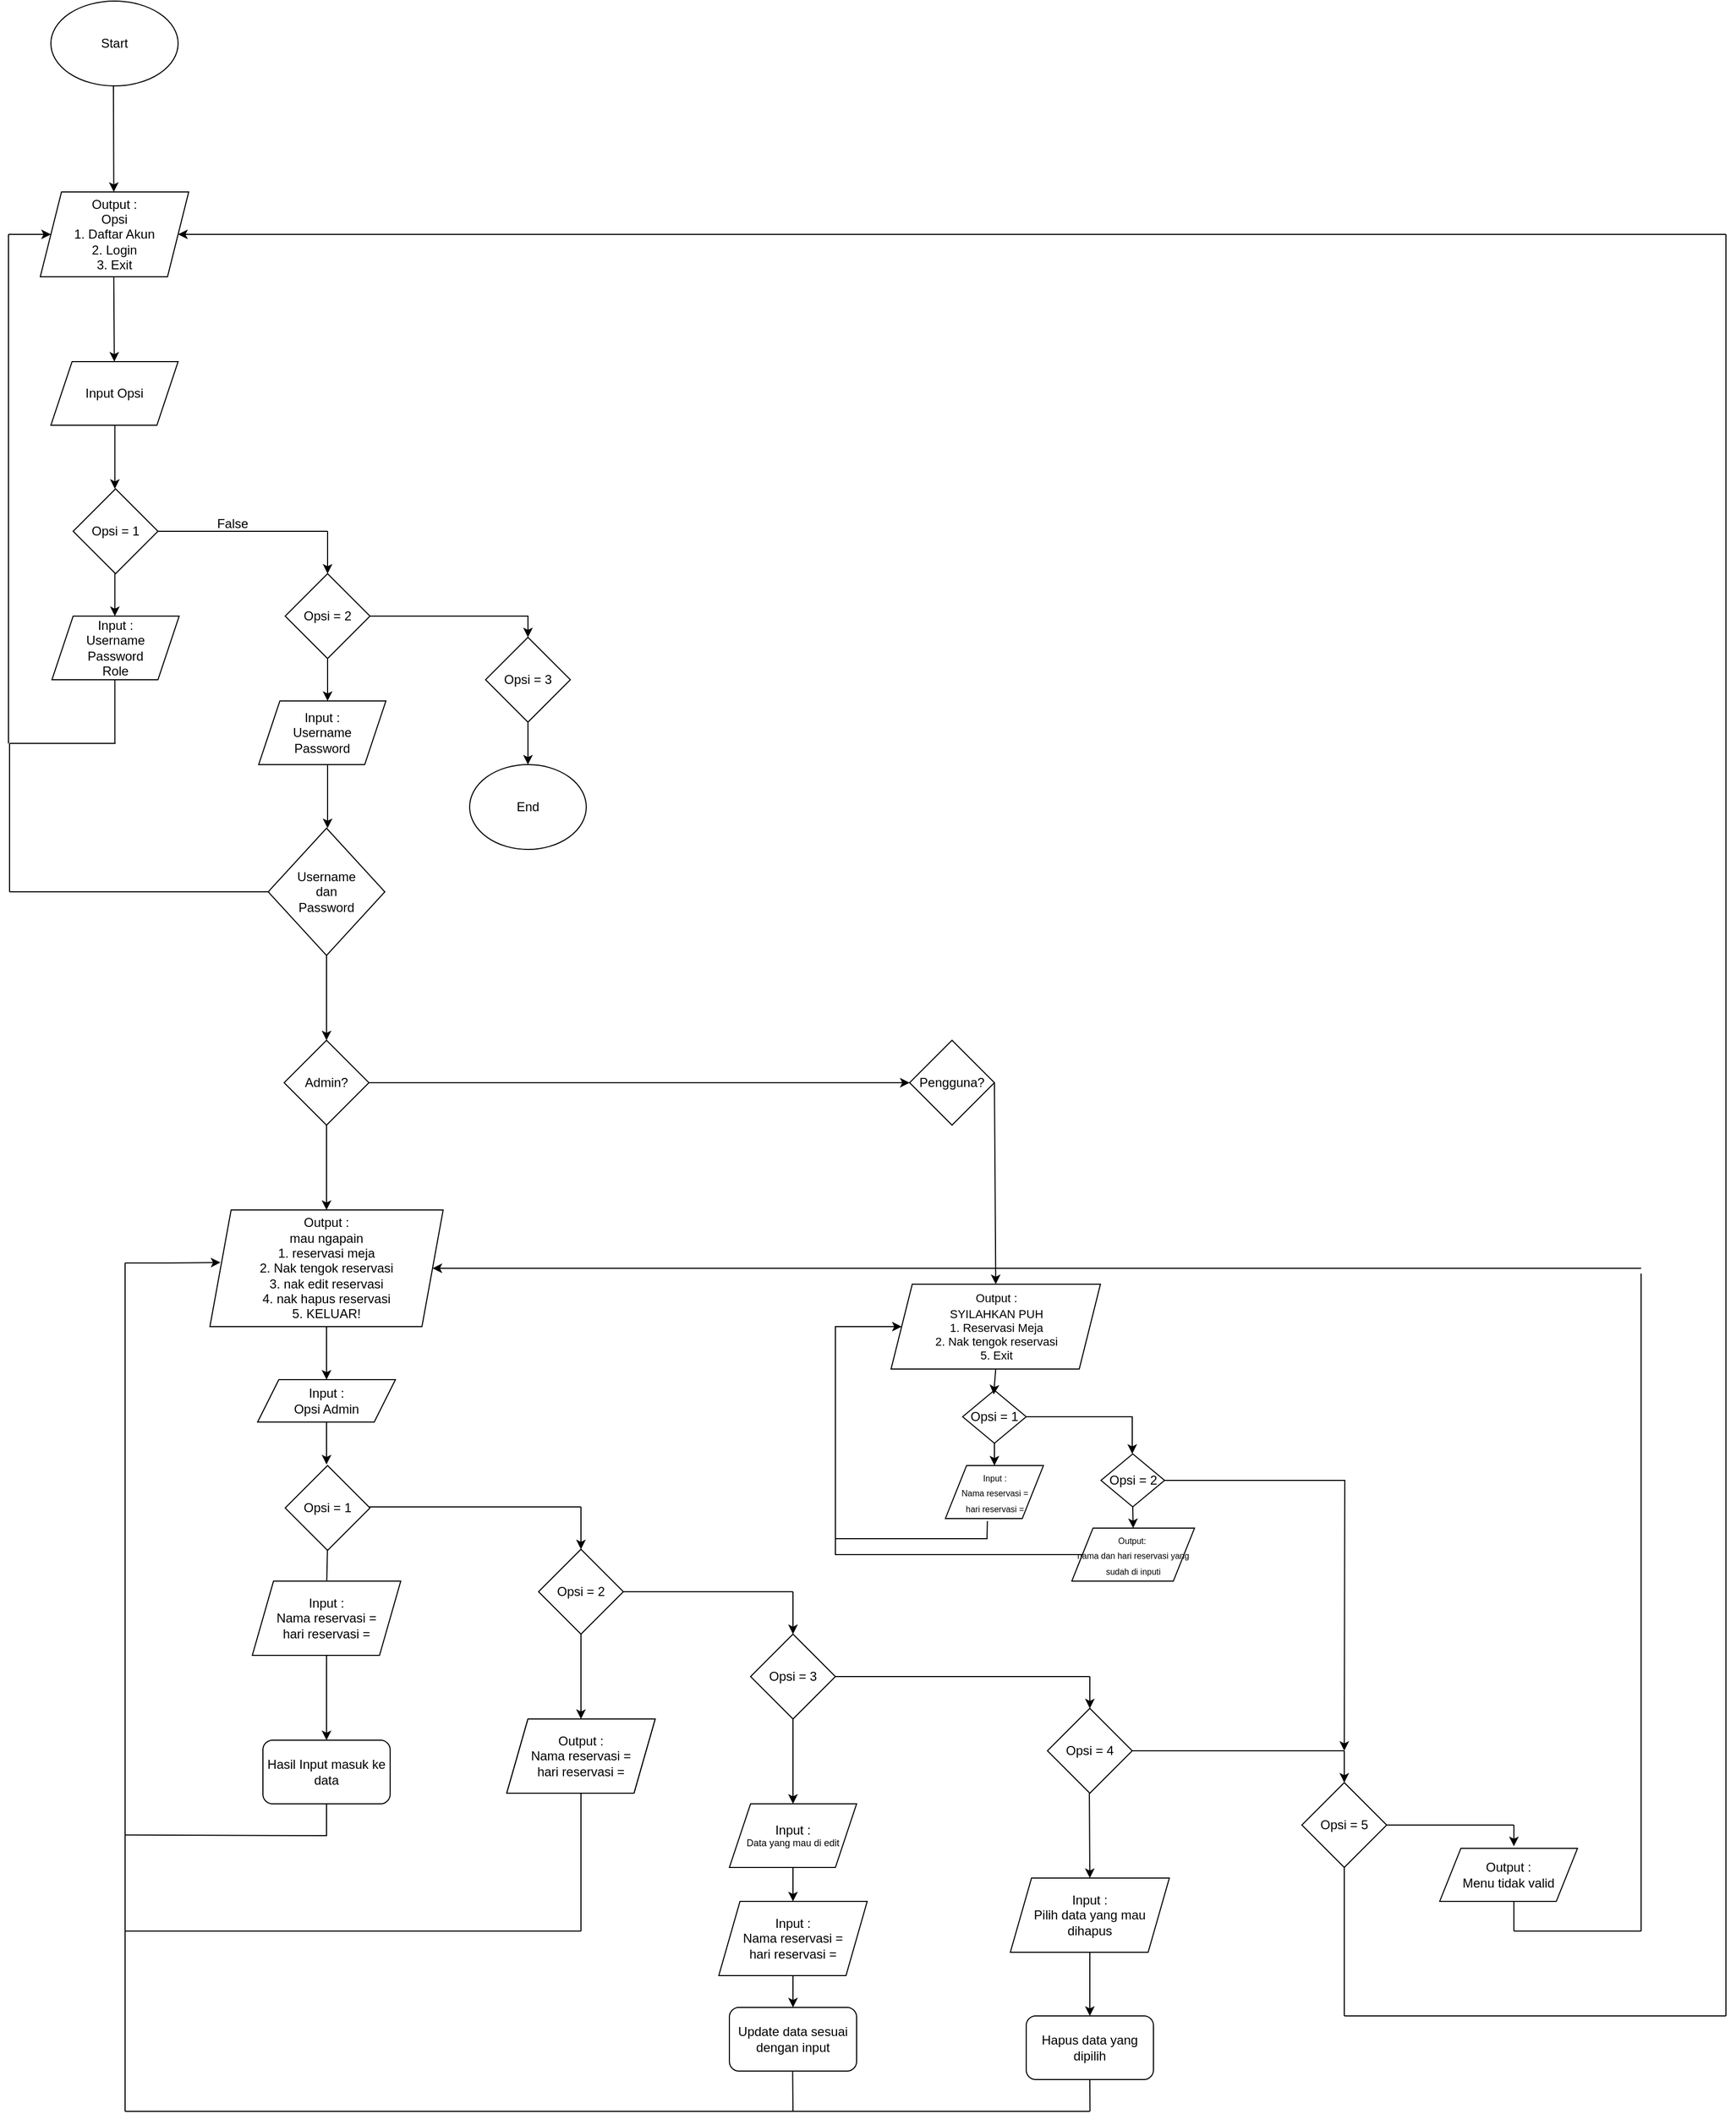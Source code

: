 <mxfile version="24.7.17">
  <diagram name="Page-1" id="UHuakYORrLRIdfT1yyAi">
    <mxGraphModel dx="1444" dy="895" grid="1" gridSize="10" guides="1" tooltips="1" connect="1" arrows="1" fold="1" page="1" pageScale="1" pageWidth="827" pageHeight="1169" math="0" shadow="0">
      <root>
        <mxCell id="0" />
        <mxCell id="1" parent="0" />
        <mxCell id="DjC6tdoRYYn5e1TVaNs1-1" value="Start" style="ellipse;whiteSpace=wrap;html=1;" vertex="1" parent="1">
          <mxGeometry x="440" y="230" width="120" height="80" as="geometry" />
        </mxCell>
        <mxCell id="DjC6tdoRYYn5e1TVaNs1-2" value="" style="endArrow=classic;html=1;rounded=0;" edge="1" parent="1">
          <mxGeometry width="50" height="50" relative="1" as="geometry">
            <mxPoint x="499" y="310" as="sourcePoint" />
            <mxPoint x="499.33" y="410" as="targetPoint" />
          </mxGeometry>
        </mxCell>
        <mxCell id="DjC6tdoRYYn5e1TVaNs1-3" value="&lt;div&gt;Output :&lt;/div&gt;&lt;div&gt;&lt;div&gt;Opsi&lt;/div&gt;&lt;div&gt;1. Daftar Akun&lt;/div&gt;&lt;div&gt;2. Login&lt;/div&gt;&lt;div&gt;3. Exit&lt;/div&gt;&lt;/div&gt;" style="shape=parallelogram;perimeter=parallelogramPerimeter;whiteSpace=wrap;html=1;fixedSize=1;size=20;" vertex="1" parent="1">
          <mxGeometry x="430" y="410" width="140" height="80" as="geometry" />
        </mxCell>
        <mxCell id="DjC6tdoRYYn5e1TVaNs1-4" value="" style="endArrow=classic;html=1;rounded=0;" edge="1" parent="1">
          <mxGeometry width="50" height="50" relative="1" as="geometry">
            <mxPoint x="499.33" y="490" as="sourcePoint" />
            <mxPoint x="499.83" y="570" as="targetPoint" />
          </mxGeometry>
        </mxCell>
        <mxCell id="DjC6tdoRYYn5e1TVaNs1-5" value="Input Opsi" style="shape=parallelogram;perimeter=parallelogramPerimeter;whiteSpace=wrap;html=1;fixedSize=1;" vertex="1" parent="1">
          <mxGeometry x="440" y="570" width="120" height="60" as="geometry" />
        </mxCell>
        <mxCell id="DjC6tdoRYYn5e1TVaNs1-6" value="" style="endArrow=classic;html=1;rounded=0;" edge="1" parent="1">
          <mxGeometry width="50" height="50" relative="1" as="geometry">
            <mxPoint x="500.33" y="630" as="sourcePoint" />
            <mxPoint x="500.33" y="690" as="targetPoint" />
          </mxGeometry>
        </mxCell>
        <mxCell id="DjC6tdoRYYn5e1TVaNs1-7" value="Opsi = 1" style="rhombus;whiteSpace=wrap;html=1;" vertex="1" parent="1">
          <mxGeometry x="461" y="690" width="80" height="80" as="geometry" />
        </mxCell>
        <mxCell id="DjC6tdoRYYn5e1TVaNs1-8" value="" style="endArrow=classic;html=1;rounded=0;" edge="1" parent="1">
          <mxGeometry width="50" height="50" relative="1" as="geometry">
            <mxPoint x="500.33" y="770" as="sourcePoint" />
            <mxPoint x="500.33" y="810" as="targetPoint" />
          </mxGeometry>
        </mxCell>
        <mxCell id="DjC6tdoRYYn5e1TVaNs1-9" value="Input :&lt;div&gt;Username&lt;/div&gt;&lt;div&gt;Password&lt;/div&gt;&lt;div&gt;Role&lt;/div&gt;" style="shape=parallelogram;perimeter=parallelogramPerimeter;whiteSpace=wrap;html=1;fixedSize=1;" vertex="1" parent="1">
          <mxGeometry x="441" y="810" width="120" height="60" as="geometry" />
        </mxCell>
        <mxCell id="DjC6tdoRYYn5e1TVaNs1-10" value="" style="endArrow=none;html=1;rounded=0;" edge="1" parent="1">
          <mxGeometry width="50" height="50" relative="1" as="geometry">
            <mxPoint x="500.33" y="930" as="sourcePoint" />
            <mxPoint x="500.33" y="870" as="targetPoint" />
          </mxGeometry>
        </mxCell>
        <mxCell id="DjC6tdoRYYn5e1TVaNs1-11" value="" style="endArrow=none;html=1;rounded=0;" edge="1" parent="1">
          <mxGeometry width="50" height="50" relative="1" as="geometry">
            <mxPoint x="401" y="930" as="sourcePoint" />
            <mxPoint x="501" y="930" as="targetPoint" />
          </mxGeometry>
        </mxCell>
        <mxCell id="DjC6tdoRYYn5e1TVaNs1-12" style="edgeStyle=orthogonalEdgeStyle;rounded=0;orthogonalLoop=1;jettySize=auto;html=1;exitX=0.5;exitY=1;exitDx=0;exitDy=0;" edge="1" parent="1" source="DjC6tdoRYYn5e1TVaNs1-1" target="DjC6tdoRYYn5e1TVaNs1-1">
          <mxGeometry relative="1" as="geometry" />
        </mxCell>
        <mxCell id="DjC6tdoRYYn5e1TVaNs1-13" value="" style="endArrow=none;html=1;rounded=0;" edge="1" parent="1">
          <mxGeometry width="50" height="50" relative="1" as="geometry">
            <mxPoint x="400" y="930" as="sourcePoint" />
            <mxPoint x="400" y="450" as="targetPoint" />
          </mxGeometry>
        </mxCell>
        <mxCell id="DjC6tdoRYYn5e1TVaNs1-14" value="" style="endArrow=classic;html=1;rounded=0;" edge="1" parent="1" target="DjC6tdoRYYn5e1TVaNs1-3">
          <mxGeometry width="50" height="50" relative="1" as="geometry">
            <mxPoint x="400" y="450" as="sourcePoint" />
            <mxPoint x="450" y="400" as="targetPoint" />
          </mxGeometry>
        </mxCell>
        <mxCell id="DjC6tdoRYYn5e1TVaNs1-15" value="False" style="text;html=1;align=center;verticalAlign=middle;resizable=0;points=[];autosize=1;strokeColor=none;fillColor=none;" vertex="1" parent="1">
          <mxGeometry x="586" y="708" width="50" height="30" as="geometry" />
        </mxCell>
        <mxCell id="DjC6tdoRYYn5e1TVaNs1-16" value="" style="endArrow=none;html=1;rounded=0;" edge="1" parent="1">
          <mxGeometry width="50" height="50" relative="1" as="geometry">
            <mxPoint x="541" y="730" as="sourcePoint" />
            <mxPoint x="701" y="730" as="targetPoint" />
          </mxGeometry>
        </mxCell>
        <mxCell id="DjC6tdoRYYn5e1TVaNs1-17" value="" style="endArrow=classic;html=1;rounded=0;" edge="1" parent="1">
          <mxGeometry width="50" height="50" relative="1" as="geometry">
            <mxPoint x="701" y="730" as="sourcePoint" />
            <mxPoint x="701" y="770" as="targetPoint" />
          </mxGeometry>
        </mxCell>
        <mxCell id="DjC6tdoRYYn5e1TVaNs1-18" style="edgeStyle=orthogonalEdgeStyle;rounded=0;orthogonalLoop=1;jettySize=auto;html=1;exitX=1;exitY=0.5;exitDx=0;exitDy=0;entryX=0.5;entryY=0;entryDx=0;entryDy=0;" edge="1" parent="1" source="DjC6tdoRYYn5e1TVaNs1-19" target="DjC6tdoRYYn5e1TVaNs1-101">
          <mxGeometry relative="1" as="geometry" />
        </mxCell>
        <mxCell id="DjC6tdoRYYn5e1TVaNs1-19" value="Opsi = 2" style="rhombus;whiteSpace=wrap;html=1;" vertex="1" parent="1">
          <mxGeometry x="661" y="770" width="80" height="80" as="geometry" />
        </mxCell>
        <mxCell id="DjC6tdoRYYn5e1TVaNs1-20" value="" style="endArrow=classic;html=1;rounded=0;" edge="1" parent="1">
          <mxGeometry width="50" height="50" relative="1" as="geometry">
            <mxPoint x="701" y="850" as="sourcePoint" />
            <mxPoint x="701" y="890" as="targetPoint" />
          </mxGeometry>
        </mxCell>
        <mxCell id="DjC6tdoRYYn5e1TVaNs1-21" value="Input :&lt;div&gt;Username&lt;/div&gt;&lt;div&gt;Password&lt;/div&gt;" style="shape=parallelogram;perimeter=parallelogramPerimeter;whiteSpace=wrap;html=1;fixedSize=1;" vertex="1" parent="1">
          <mxGeometry x="636" y="890" width="120" height="60" as="geometry" />
        </mxCell>
        <mxCell id="DjC6tdoRYYn5e1TVaNs1-22" value="" style="endArrow=classic;html=1;rounded=0;" edge="1" parent="1">
          <mxGeometry width="50" height="50" relative="1" as="geometry">
            <mxPoint x="701" y="950" as="sourcePoint" />
            <mxPoint x="701" y="1010" as="targetPoint" />
          </mxGeometry>
        </mxCell>
        <mxCell id="DjC6tdoRYYn5e1TVaNs1-23" value="Username&lt;div&gt;dan&lt;/div&gt;&lt;div&gt;Password&lt;/div&gt;" style="rhombus;whiteSpace=wrap;html=1;" vertex="1" parent="1">
          <mxGeometry x="645" y="1010" width="110" height="120" as="geometry" />
        </mxCell>
        <mxCell id="DjC6tdoRYYn5e1TVaNs1-24" value="" style="endArrow=classic;html=1;rounded=0;" edge="1" parent="1">
          <mxGeometry width="50" height="50" relative="1" as="geometry">
            <mxPoint x="700" y="1130" as="sourcePoint" />
            <mxPoint x="700" y="1210" as="targetPoint" />
          </mxGeometry>
        </mxCell>
        <mxCell id="DjC6tdoRYYn5e1TVaNs1-25" value="" style="endArrow=none;html=1;rounded=0;" edge="1" parent="1">
          <mxGeometry width="50" height="50" relative="1" as="geometry">
            <mxPoint x="401" y="1070" as="sourcePoint" />
            <mxPoint x="401" y="930" as="targetPoint" />
          </mxGeometry>
        </mxCell>
        <mxCell id="DjC6tdoRYYn5e1TVaNs1-26" value="" style="endArrow=none;html=1;rounded=0;" edge="1" parent="1">
          <mxGeometry width="50" height="50" relative="1" as="geometry">
            <mxPoint x="401" y="1070" as="sourcePoint" />
            <mxPoint x="646" y="1070" as="targetPoint" />
          </mxGeometry>
        </mxCell>
        <mxCell id="DjC6tdoRYYn5e1TVaNs1-27" value="Admin?" style="rhombus;whiteSpace=wrap;html=1;" vertex="1" parent="1">
          <mxGeometry x="660" y="1210" width="80" height="80" as="geometry" />
        </mxCell>
        <mxCell id="DjC6tdoRYYn5e1TVaNs1-28" value="" style="endArrow=classic;html=1;rounded=0;" edge="1" parent="1">
          <mxGeometry width="50" height="50" relative="1" as="geometry">
            <mxPoint x="700" y="1290" as="sourcePoint" />
            <mxPoint x="700" y="1370" as="targetPoint" />
          </mxGeometry>
        </mxCell>
        <mxCell id="DjC6tdoRYYn5e1TVaNs1-29" value="Output :&lt;div&gt;mau ngapain&lt;/div&gt;&lt;div&gt;1. reservasi meja&lt;/div&gt;&lt;div&gt;2. Nak tengok reservasi&lt;/div&gt;&lt;div&gt;3. nak edit reservasi&lt;/div&gt;&lt;div&gt;4. nak hapus reservasi&lt;/div&gt;&lt;div&gt;5. KELUAR!&lt;/div&gt;" style="shape=parallelogram;perimeter=parallelogramPerimeter;whiteSpace=wrap;html=1;fixedSize=1;" vertex="1" parent="1">
          <mxGeometry x="590" y="1370" width="220" height="110" as="geometry" />
        </mxCell>
        <mxCell id="DjC6tdoRYYn5e1TVaNs1-30" value="" style="endArrow=classic;html=1;rounded=0;" edge="1" parent="1">
          <mxGeometry width="50" height="50" relative="1" as="geometry">
            <mxPoint x="700" y="1480" as="sourcePoint" />
            <mxPoint x="700" y="1530" as="targetPoint" />
          </mxGeometry>
        </mxCell>
        <mxCell id="DjC6tdoRYYn5e1TVaNs1-31" value="&lt;div&gt;Input :&lt;/div&gt;Opsi Admin" style="shape=parallelogram;perimeter=parallelogramPerimeter;whiteSpace=wrap;html=1;fixedSize=1;" vertex="1" parent="1">
          <mxGeometry x="635" y="1530" width="130" height="40" as="geometry" />
        </mxCell>
        <mxCell id="DjC6tdoRYYn5e1TVaNs1-32" value="" style="endArrow=classic;html=1;rounded=0;" edge="1" parent="1">
          <mxGeometry width="50" height="50" relative="1" as="geometry">
            <mxPoint x="700" y="1570" as="sourcePoint" />
            <mxPoint x="700" y="1610" as="targetPoint" />
          </mxGeometry>
        </mxCell>
        <mxCell id="DjC6tdoRYYn5e1TVaNs1-33" value="Opsi = 1" style="rhombus;whiteSpace=wrap;html=1;" vertex="1" parent="1">
          <mxGeometry x="661" y="1611" width="80" height="80" as="geometry" />
        </mxCell>
        <mxCell id="DjC6tdoRYYn5e1TVaNs1-34" value="" style="endArrow=classic;html=1;rounded=0;" edge="1" parent="1">
          <mxGeometry width="50" height="50" relative="1" as="geometry">
            <mxPoint x="700.89" y="1690" as="sourcePoint" />
            <mxPoint x="700" y="1730" as="targetPoint" />
          </mxGeometry>
        </mxCell>
        <mxCell id="DjC6tdoRYYn5e1TVaNs1-35" value="" style="endArrow=none;html=1;rounded=0;" edge="1" parent="1">
          <mxGeometry width="50" height="50" relative="1" as="geometry">
            <mxPoint x="510" y="1860" as="sourcePoint" />
            <mxPoint x="510" y="1420" as="targetPoint" />
          </mxGeometry>
        </mxCell>
        <mxCell id="DjC6tdoRYYn5e1TVaNs1-36" value="" style="endArrow=classic;html=1;rounded=0;entryX=0.045;entryY=0.45;entryDx=0;entryDy=0;entryPerimeter=0;" edge="1" parent="1" target="DjC6tdoRYYn5e1TVaNs1-29">
          <mxGeometry width="50" height="50" relative="1" as="geometry">
            <mxPoint x="510" y="1420" as="sourcePoint" />
            <mxPoint x="560" y="1380" as="targetPoint" />
            <Array as="points">
              <mxPoint x="550" y="1420" />
            </Array>
          </mxGeometry>
        </mxCell>
        <mxCell id="DjC6tdoRYYn5e1TVaNs1-37" value="" style="endArrow=none;html=1;rounded=0;" edge="1" parent="1">
          <mxGeometry width="50" height="50" relative="1" as="geometry">
            <mxPoint x="740" y="1650" as="sourcePoint" />
            <mxPoint x="940" y="1650" as="targetPoint" />
          </mxGeometry>
        </mxCell>
        <mxCell id="DjC6tdoRYYn5e1TVaNs1-38" value="" style="endArrow=classic;html=1;rounded=0;" edge="1" parent="1">
          <mxGeometry width="50" height="50" relative="1" as="geometry">
            <mxPoint x="940" y="1650" as="sourcePoint" />
            <mxPoint x="940" y="1690" as="targetPoint" />
          </mxGeometry>
        </mxCell>
        <mxCell id="DjC6tdoRYYn5e1TVaNs1-39" value="Opsi = 2" style="rhombus;whiteSpace=wrap;html=1;" vertex="1" parent="1">
          <mxGeometry x="900" y="1690" width="80" height="80" as="geometry" />
        </mxCell>
        <mxCell id="DjC6tdoRYYn5e1TVaNs1-40" value="" style="endArrow=classic;html=1;rounded=0;" edge="1" parent="1">
          <mxGeometry width="50" height="50" relative="1" as="geometry">
            <mxPoint x="940" y="1770" as="sourcePoint" />
            <mxPoint x="940" y="1850" as="targetPoint" />
          </mxGeometry>
        </mxCell>
        <mxCell id="DjC6tdoRYYn5e1TVaNs1-41" value="Input :&lt;div&gt;&lt;br&gt;&lt;/div&gt;&lt;div&gt;Status Bayar&lt;/div&gt;" style="shape=parallelogram;perimeter=parallelogramPerimeter;whiteSpace=wrap;html=1;fixedSize=1;" vertex="1" parent="1">
          <mxGeometry x="870" y="1850" width="140" height="70" as="geometry" />
        </mxCell>
        <mxCell id="DjC6tdoRYYn5e1TVaNs1-42" value="Hasil Input masuk ke data" style="rounded=1;whiteSpace=wrap;html=1;" vertex="1" parent="1">
          <mxGeometry x="640" y="1870" width="120" height="60" as="geometry" />
        </mxCell>
        <mxCell id="DjC6tdoRYYn5e1TVaNs1-43" value="" style="endArrow=none;html=1;rounded=0;exitX=0.5;exitY=1;exitDx=0;exitDy=0;" edge="1" parent="1" source="DjC6tdoRYYn5e1TVaNs1-81">
          <mxGeometry width="50" height="50" relative="1" as="geometry">
            <mxPoint x="939.76" y="2010" as="sourcePoint" />
            <mxPoint x="940" y="2050" as="targetPoint" />
          </mxGeometry>
        </mxCell>
        <mxCell id="DjC6tdoRYYn5e1TVaNs1-44" value="" style="endArrow=none;html=1;rounded=0;" edge="1" parent="1">
          <mxGeometry width="50" height="50" relative="1" as="geometry">
            <mxPoint x="510" y="2050" as="sourcePoint" />
            <mxPoint x="940" y="2050" as="targetPoint" />
          </mxGeometry>
        </mxCell>
        <mxCell id="DjC6tdoRYYn5e1TVaNs1-45" value="" style="endArrow=none;html=1;rounded=0;" edge="1" parent="1">
          <mxGeometry width="50" height="50" relative="1" as="geometry">
            <mxPoint x="510" y="2050" as="sourcePoint" />
            <mxPoint x="510" y="1860" as="targetPoint" />
          </mxGeometry>
        </mxCell>
        <mxCell id="DjC6tdoRYYn5e1TVaNs1-46" value="" style="endArrow=none;html=1;rounded=0;" edge="1" parent="1">
          <mxGeometry width="50" height="50" relative="1" as="geometry">
            <mxPoint x="980" y="1730" as="sourcePoint" />
            <mxPoint x="1140" y="1730" as="targetPoint" />
          </mxGeometry>
        </mxCell>
        <mxCell id="DjC6tdoRYYn5e1TVaNs1-47" value="" style="endArrow=classic;html=1;rounded=0;" edge="1" parent="1">
          <mxGeometry width="50" height="50" relative="1" as="geometry">
            <mxPoint x="1140" y="1730" as="sourcePoint" />
            <mxPoint x="1140" y="1770" as="targetPoint" />
          </mxGeometry>
        </mxCell>
        <mxCell id="DjC6tdoRYYn5e1TVaNs1-48" style="edgeStyle=orthogonalEdgeStyle;rounded=0;orthogonalLoop=1;jettySize=auto;html=1;" edge="1" parent="1" source="DjC6tdoRYYn5e1TVaNs1-49">
          <mxGeometry relative="1" as="geometry">
            <mxPoint x="1140.0" y="1930" as="targetPoint" />
          </mxGeometry>
        </mxCell>
        <mxCell id="DjC6tdoRYYn5e1TVaNs1-49" value="Opsi = 3" style="rhombus;whiteSpace=wrap;html=1;" vertex="1" parent="1">
          <mxGeometry x="1100" y="1770" width="80" height="80" as="geometry" />
        </mxCell>
        <mxCell id="DjC6tdoRYYn5e1TVaNs1-50" value="Input :&lt;div&gt;&lt;div&gt;Nama reservasi =&lt;/div&gt;&lt;div&gt;hari reservasi =&lt;/div&gt;&lt;/div&gt;" style="shape=parallelogram;perimeter=parallelogramPerimeter;whiteSpace=wrap;html=1;fixedSize=1;" vertex="1" parent="1">
          <mxGeometry x="1070" y="2022" width="140" height="70" as="geometry" />
        </mxCell>
        <mxCell id="DjC6tdoRYYn5e1TVaNs1-51" value="" style="endArrow=classic;html=1;rounded=0;" edge="1" parent="1">
          <mxGeometry width="50" height="50" relative="1" as="geometry">
            <mxPoint x="1140" y="2092" as="sourcePoint" />
            <mxPoint x="1140" y="2122" as="targetPoint" />
          </mxGeometry>
        </mxCell>
        <mxCell id="DjC6tdoRYYn5e1TVaNs1-52" value="Update data sesuai dengan input" style="rounded=1;whiteSpace=wrap;html=1;" vertex="1" parent="1">
          <mxGeometry x="1080" y="2122" width="120" height="60" as="geometry" />
        </mxCell>
        <mxCell id="DjC6tdoRYYn5e1TVaNs1-53" value="Input :&lt;div style=&quot;font-size: 9px;&quot;&gt;Data yang mau di edit&lt;/div&gt;" style="shape=parallelogram;perimeter=parallelogramPerimeter;whiteSpace=wrap;html=1;fixedSize=1;" vertex="1" parent="1">
          <mxGeometry x="1080" y="1930" width="120" height="60" as="geometry" />
        </mxCell>
        <mxCell id="DjC6tdoRYYn5e1TVaNs1-54" value="" style="endArrow=classic;html=1;rounded=0;entryX=0.5;entryY=0;entryDx=0;entryDy=0;" edge="1" parent="1" target="DjC6tdoRYYn5e1TVaNs1-50">
          <mxGeometry width="50" height="50" relative="1" as="geometry">
            <mxPoint x="1140" y="1990" as="sourcePoint" />
            <mxPoint x="1140" y="2020" as="targetPoint" />
          </mxGeometry>
        </mxCell>
        <mxCell id="DjC6tdoRYYn5e1TVaNs1-55" value="" style="endArrow=none;html=1;rounded=0;" edge="1" parent="1">
          <mxGeometry width="50" height="50" relative="1" as="geometry">
            <mxPoint x="1139.67" y="2182" as="sourcePoint" />
            <mxPoint x="1140" y="2220" as="targetPoint" />
          </mxGeometry>
        </mxCell>
        <mxCell id="DjC6tdoRYYn5e1TVaNs1-56" value="" style="endArrow=none;html=1;rounded=0;" edge="1" parent="1">
          <mxGeometry width="50" height="50" relative="1" as="geometry">
            <mxPoint x="510" y="2220" as="sourcePoint" />
            <mxPoint x="1140" y="2220" as="targetPoint" />
          </mxGeometry>
        </mxCell>
        <mxCell id="DjC6tdoRYYn5e1TVaNs1-57" value="" style="endArrow=none;html=1;rounded=0;" edge="1" parent="1">
          <mxGeometry width="50" height="50" relative="1" as="geometry">
            <mxPoint x="510" y="2220" as="sourcePoint" />
            <mxPoint x="510" y="2050" as="targetPoint" />
          </mxGeometry>
        </mxCell>
        <mxCell id="DjC6tdoRYYn5e1TVaNs1-58" value="" style="endArrow=none;html=1;rounded=0;" edge="1" parent="1">
          <mxGeometry width="50" height="50" relative="1" as="geometry">
            <mxPoint x="1180" y="1810" as="sourcePoint" />
            <mxPoint x="1420" y="1810" as="targetPoint" />
          </mxGeometry>
        </mxCell>
        <mxCell id="DjC6tdoRYYn5e1TVaNs1-59" value="" style="endArrow=classic;html=1;rounded=0;entryX=0.5;entryY=0;entryDx=0;entryDy=0;" edge="1" parent="1" target="DjC6tdoRYYn5e1TVaNs1-60">
          <mxGeometry width="50" height="50" relative="1" as="geometry">
            <mxPoint x="1420" y="1810" as="sourcePoint" />
            <mxPoint x="1420" y="1830" as="targetPoint" />
          </mxGeometry>
        </mxCell>
        <mxCell id="DjC6tdoRYYn5e1TVaNs1-60" value="Opsi = 4" style="rhombus;whiteSpace=wrap;html=1;" vertex="1" parent="1">
          <mxGeometry x="1380" y="1840" width="80" height="80" as="geometry" />
        </mxCell>
        <mxCell id="DjC6tdoRYYn5e1TVaNs1-61" value="" style="endArrow=classic;html=1;rounded=0;" edge="1" parent="1">
          <mxGeometry width="50" height="50" relative="1" as="geometry">
            <mxPoint x="1419.55" y="1920" as="sourcePoint" />
            <mxPoint x="1420" y="2000" as="targetPoint" />
          </mxGeometry>
        </mxCell>
        <mxCell id="DjC6tdoRYYn5e1TVaNs1-62" value="Input :&lt;div&gt;Pilih data yang mau dihapus&lt;/div&gt;" style="shape=parallelogram;perimeter=parallelogramPerimeter;whiteSpace=wrap;html=1;fixedSize=1;" vertex="1" parent="1">
          <mxGeometry x="1345" y="2000" width="150" height="70" as="geometry" />
        </mxCell>
        <mxCell id="DjC6tdoRYYn5e1TVaNs1-63" value="" style="endArrow=classic;html=1;rounded=0;" edge="1" parent="1">
          <mxGeometry width="50" height="50" relative="1" as="geometry">
            <mxPoint x="1420" y="2070" as="sourcePoint" />
            <mxPoint x="1420" y="2130" as="targetPoint" />
          </mxGeometry>
        </mxCell>
        <mxCell id="DjC6tdoRYYn5e1TVaNs1-64" value="Hapus data yang dipilih" style="rounded=1;whiteSpace=wrap;html=1;" vertex="1" parent="1">
          <mxGeometry x="1360" y="2130" width="120" height="60" as="geometry" />
        </mxCell>
        <mxCell id="DjC6tdoRYYn5e1TVaNs1-65" value="" style="endArrow=none;html=1;rounded=0;" edge="1" parent="1">
          <mxGeometry width="50" height="50" relative="1" as="geometry">
            <mxPoint x="790" y="2220" as="sourcePoint" />
            <mxPoint x="1420" y="2220" as="targetPoint" />
          </mxGeometry>
        </mxCell>
        <mxCell id="DjC6tdoRYYn5e1TVaNs1-66" value="" style="endArrow=none;html=1;rounded=0;" edge="1" parent="1">
          <mxGeometry width="50" height="50" relative="1" as="geometry">
            <mxPoint x="1420" y="2190" as="sourcePoint" />
            <mxPoint x="1420.16" y="2220" as="targetPoint" />
          </mxGeometry>
        </mxCell>
        <mxCell id="DjC6tdoRYYn5e1TVaNs1-67" value="" style="endArrow=none;html=1;rounded=0;" edge="1" parent="1">
          <mxGeometry width="50" height="50" relative="1" as="geometry">
            <mxPoint x="1460" y="1880" as="sourcePoint" />
            <mxPoint x="1660" y="1880" as="targetPoint" />
          </mxGeometry>
        </mxCell>
        <mxCell id="DjC6tdoRYYn5e1TVaNs1-68" value="" style="endArrow=classic;html=1;rounded=0;" edge="1" parent="1">
          <mxGeometry width="50" height="50" relative="1" as="geometry">
            <mxPoint x="1660" y="1880" as="sourcePoint" />
            <mxPoint x="1660" y="1910" as="targetPoint" />
          </mxGeometry>
        </mxCell>
        <mxCell id="DjC6tdoRYYn5e1TVaNs1-69" value="Opsi = 5" style="rhombus;whiteSpace=wrap;html=1;" vertex="1" parent="1">
          <mxGeometry x="1620" y="1910" width="80" height="80" as="geometry" />
        </mxCell>
        <mxCell id="DjC6tdoRYYn5e1TVaNs1-70" value="" style="endArrow=none;html=1;rounded=0;" edge="1" parent="1">
          <mxGeometry width="50" height="50" relative="1" as="geometry">
            <mxPoint x="1660" y="2130" as="sourcePoint" />
            <mxPoint x="1660" y="1990" as="targetPoint" />
          </mxGeometry>
        </mxCell>
        <mxCell id="DjC6tdoRYYn5e1TVaNs1-71" value="" style="endArrow=none;html=1;rounded=0;" edge="1" parent="1">
          <mxGeometry width="50" height="50" relative="1" as="geometry">
            <mxPoint x="1700" y="1950" as="sourcePoint" />
            <mxPoint x="1820" y="1950" as="targetPoint" />
          </mxGeometry>
        </mxCell>
        <mxCell id="DjC6tdoRYYn5e1TVaNs1-72" value="" style="endArrow=classic;html=1;rounded=0;" edge="1" parent="1">
          <mxGeometry width="50" height="50" relative="1" as="geometry">
            <mxPoint x="1820" y="1950" as="sourcePoint" />
            <mxPoint x="1820" y="1970" as="targetPoint" />
          </mxGeometry>
        </mxCell>
        <mxCell id="DjC6tdoRYYn5e1TVaNs1-73" value="Output :&lt;div&gt;Menu tidak valid&lt;/div&gt;" style="shape=parallelogram;perimeter=parallelogramPerimeter;whiteSpace=wrap;html=1;fixedSize=1;" vertex="1" parent="1">
          <mxGeometry x="1750" y="1972" width="130" height="50" as="geometry" />
        </mxCell>
        <mxCell id="DjC6tdoRYYn5e1TVaNs1-74" value="" style="endArrow=none;html=1;rounded=0;" edge="1" parent="1">
          <mxGeometry width="50" height="50" relative="1" as="geometry">
            <mxPoint x="1820" y="2050" as="sourcePoint" />
            <mxPoint x="1820" y="2022" as="targetPoint" />
          </mxGeometry>
        </mxCell>
        <mxCell id="DjC6tdoRYYn5e1TVaNs1-75" value="" style="endArrow=none;html=1;rounded=0;" edge="1" parent="1">
          <mxGeometry width="50" height="50" relative="1" as="geometry">
            <mxPoint x="1820" y="2050" as="sourcePoint" />
            <mxPoint x="1940" y="2050" as="targetPoint" />
          </mxGeometry>
        </mxCell>
        <mxCell id="DjC6tdoRYYn5e1TVaNs1-76" value="" style="endArrow=none;html=1;rounded=0;" edge="1" parent="1">
          <mxGeometry width="50" height="50" relative="1" as="geometry">
            <mxPoint x="1940" y="2050" as="sourcePoint" />
            <mxPoint x="1940" y="1430" as="targetPoint" />
          </mxGeometry>
        </mxCell>
        <mxCell id="DjC6tdoRYYn5e1TVaNs1-77" value="" style="endArrow=classic;html=1;rounded=0;entryX=1;entryY=0.5;entryDx=0;entryDy=0;" edge="1" parent="1" target="DjC6tdoRYYn5e1TVaNs1-29">
          <mxGeometry width="50" height="50" relative="1" as="geometry">
            <mxPoint x="1940" y="1425" as="sourcePoint" />
            <mxPoint x="2000" y="1360" as="targetPoint" />
          </mxGeometry>
        </mxCell>
        <mxCell id="DjC6tdoRYYn5e1TVaNs1-78" value="" style="endArrow=none;html=1;rounded=0;" edge="1" parent="1">
          <mxGeometry width="50" height="50" relative="1" as="geometry">
            <mxPoint x="1660" y="2130" as="sourcePoint" />
            <mxPoint x="2020" y="2130" as="targetPoint" />
          </mxGeometry>
        </mxCell>
        <mxCell id="DjC6tdoRYYn5e1TVaNs1-79" value="" style="endArrow=none;html=1;rounded=0;" edge="1" parent="1">
          <mxGeometry width="50" height="50" relative="1" as="geometry">
            <mxPoint x="2020" y="2130" as="sourcePoint" />
            <mxPoint x="2020" y="450" as="targetPoint" />
          </mxGeometry>
        </mxCell>
        <mxCell id="DjC6tdoRYYn5e1TVaNs1-80" value="" style="endArrow=classic;html=1;rounded=0;entryX=1;entryY=0.5;entryDx=0;entryDy=0;" edge="1" parent="1" target="DjC6tdoRYYn5e1TVaNs1-3">
          <mxGeometry width="50" height="50" relative="1" as="geometry">
            <mxPoint x="2020" y="450" as="sourcePoint" />
            <mxPoint x="1840" y="410" as="targetPoint" />
          </mxGeometry>
        </mxCell>
        <mxCell id="DjC6tdoRYYn5e1TVaNs1-81" value="&lt;div&gt;Output :&lt;/div&gt;&lt;div&gt;&lt;div&gt;Nama reservasi =&lt;/div&gt;&lt;div&gt;hari reservasi =&lt;/div&gt;&lt;/div&gt;" style="shape=parallelogram;perimeter=parallelogramPerimeter;whiteSpace=wrap;html=1;fixedSize=1;" vertex="1" parent="1">
          <mxGeometry x="870" y="1850" width="140" height="70" as="geometry" />
        </mxCell>
        <mxCell id="DjC6tdoRYYn5e1TVaNs1-82" style="edgeStyle=orthogonalEdgeStyle;rounded=0;orthogonalLoop=1;jettySize=auto;html=1;exitX=0.5;exitY=1;exitDx=0;exitDy=0;entryX=0.5;entryY=0;entryDx=0;entryDy=0;" edge="1" parent="1" source="DjC6tdoRYYn5e1TVaNs1-83" target="DjC6tdoRYYn5e1TVaNs1-42">
          <mxGeometry relative="1" as="geometry" />
        </mxCell>
        <mxCell id="DjC6tdoRYYn5e1TVaNs1-83" value="Input :&lt;div&gt;Nama reservasi =&lt;/div&gt;&lt;div&gt;hari reservasi =&lt;/div&gt;" style="shape=parallelogram;perimeter=parallelogramPerimeter;whiteSpace=wrap;html=1;fixedSize=1;" vertex="1" parent="1">
          <mxGeometry x="630" y="1720" width="140" height="70" as="geometry" />
        </mxCell>
        <mxCell id="DjC6tdoRYYn5e1TVaNs1-84" value="" style="endArrow=none;html=1;rounded=0;entryX=0.5;entryY=1;entryDx=0;entryDy=0;" edge="1" parent="1" target="DjC6tdoRYYn5e1TVaNs1-42">
          <mxGeometry width="50" height="50" relative="1" as="geometry">
            <mxPoint x="510" y="1959.37" as="sourcePoint" />
            <mxPoint x="940" y="1959.37" as="targetPoint" />
            <Array as="points">
              <mxPoint x="700" y="1960" />
            </Array>
          </mxGeometry>
        </mxCell>
        <mxCell id="DjC6tdoRYYn5e1TVaNs1-85" value="" style="endArrow=classic;html=1;rounded=0;exitX=1;exitY=0.5;exitDx=0;exitDy=0;entryX=0;entryY=0.5;entryDx=0;entryDy=0;" edge="1" parent="1" source="DjC6tdoRYYn5e1TVaNs1-27" target="DjC6tdoRYYn5e1TVaNs1-86">
          <mxGeometry width="50" height="50" relative="1" as="geometry">
            <mxPoint x="700" y="1170" as="sourcePoint" />
            <mxPoint x="840" y="1210" as="targetPoint" />
            <Array as="points">
              <mxPoint x="770" y="1250" />
            </Array>
          </mxGeometry>
        </mxCell>
        <mxCell id="DjC6tdoRYYn5e1TVaNs1-86" value="Pengguna?" style="rhombus;whiteSpace=wrap;html=1;" vertex="1" parent="1">
          <mxGeometry x="1250" y="1210" width="80" height="80" as="geometry" />
        </mxCell>
        <mxCell id="DjC6tdoRYYn5e1TVaNs1-87" value="&lt;font style=&quot;font-size: 11px;&quot;&gt;Output :&lt;/font&gt;&lt;div&gt;&lt;span style=&quot;font-size: 11px;&quot;&gt;SYILAHKAN PUH&lt;br&gt;&lt;/span&gt;&lt;div style=&quot;font-size: 11px;&quot;&gt;&lt;span style=&quot;background-color: initial;&quot;&gt;1. Reservasi Meja&lt;/span&gt;&lt;br&gt;&lt;/div&gt;&lt;div style=&quot;font-size: 11px;&quot;&gt;&lt;font style=&quot;font-size: 11px;&quot;&gt;2. Nak tengok reservasi&lt;/font&gt;&lt;/div&gt;&lt;div style=&quot;font-size: 11px;&quot;&gt;&lt;font style=&quot;font-size: 11px;&quot;&gt;5. Exit&lt;/font&gt;&lt;/div&gt;&lt;/div&gt;" style="shape=parallelogram;perimeter=parallelogramPerimeter;whiteSpace=wrap;html=1;fixedSize=1;" vertex="1" parent="1">
          <mxGeometry x="1232.5" y="1440" width="197.5" height="80" as="geometry" />
        </mxCell>
        <mxCell id="DjC6tdoRYYn5e1TVaNs1-88" value="" style="endArrow=classic;html=1;rounded=0;exitX=1;exitY=0.5;exitDx=0;exitDy=0;entryX=0.5;entryY=0;entryDx=0;entryDy=0;" edge="1" parent="1" source="DjC6tdoRYYn5e1TVaNs1-86" target="DjC6tdoRYYn5e1TVaNs1-87">
          <mxGeometry width="50" height="50" relative="1" as="geometry">
            <mxPoint x="870" y="1340" as="sourcePoint" />
            <mxPoint x="920" y="1290" as="targetPoint" />
          </mxGeometry>
        </mxCell>
        <mxCell id="DjC6tdoRYYn5e1TVaNs1-89" value="Opsi = 1" style="rhombus;whiteSpace=wrap;html=1;" vertex="1" parent="1">
          <mxGeometry x="1300" y="1540" width="60" height="50" as="geometry" />
        </mxCell>
        <mxCell id="DjC6tdoRYYn5e1TVaNs1-90" value="" style="endArrow=classic;html=1;rounded=0;exitX=0.5;exitY=1;exitDx=0;exitDy=0;entryX=0.488;entryY=0.079;entryDx=0;entryDy=0;entryPerimeter=0;" edge="1" parent="1" source="DjC6tdoRYYn5e1TVaNs1-87" target="DjC6tdoRYYn5e1TVaNs1-89">
          <mxGeometry width="50" height="50" relative="1" as="geometry">
            <mxPoint x="1180" y="1700" as="sourcePoint" />
            <mxPoint x="1230" y="1650" as="targetPoint" />
          </mxGeometry>
        </mxCell>
        <mxCell id="DjC6tdoRYYn5e1TVaNs1-91" value="&lt;span style=&quot;font-size: 8px;&quot;&gt;Input :&lt;/span&gt;&lt;div&gt;&lt;span style=&quot;font-size: 8px;&quot;&gt;Nama reservasi =&lt;/span&gt;&lt;/div&gt;&lt;div&gt;&lt;span style=&quot;font-size: 8px;&quot;&gt;hari reservasi =&lt;/span&gt;&lt;/div&gt;" style="shape=parallelogram;perimeter=parallelogramPerimeter;whiteSpace=wrap;html=1;fixedSize=1;" vertex="1" parent="1">
          <mxGeometry x="1283.75" y="1611" width="92.5" height="50" as="geometry" />
        </mxCell>
        <mxCell id="DjC6tdoRYYn5e1TVaNs1-92" value="" style="endArrow=classic;html=1;rounded=0;exitX=0.5;exitY=1;exitDx=0;exitDy=0;entryX=0.5;entryY=0;entryDx=0;entryDy=0;" edge="1" parent="1" source="DjC6tdoRYYn5e1TVaNs1-89" target="DjC6tdoRYYn5e1TVaNs1-91">
          <mxGeometry width="50" height="50" relative="1" as="geometry">
            <mxPoint x="1060" y="1830" as="sourcePoint" />
            <mxPoint x="1110" y="1780" as="targetPoint" />
          </mxGeometry>
        </mxCell>
        <mxCell id="DjC6tdoRYYn5e1TVaNs1-93" value="" style="endArrow=classic;html=1;rounded=0;exitX=0.428;exitY=1.048;exitDx=0;exitDy=0;exitPerimeter=0;entryX=0;entryY=0.5;entryDx=0;entryDy=0;" edge="1" parent="1" source="DjC6tdoRYYn5e1TVaNs1-91" target="DjC6tdoRYYn5e1TVaNs1-87">
          <mxGeometry width="50" height="50" relative="1" as="geometry">
            <mxPoint x="1130" y="1830" as="sourcePoint" />
            <mxPoint x="1180" y="1460" as="targetPoint" />
            <Array as="points">
              <mxPoint x="1323" y="1680" />
              <mxPoint x="1180" y="1680" />
              <mxPoint x="1180" y="1480" />
            </Array>
          </mxGeometry>
        </mxCell>
        <mxCell id="DjC6tdoRYYn5e1TVaNs1-94" value="" style="endArrow=classic;html=1;rounded=0;exitX=1;exitY=0.5;exitDx=0;exitDy=0;" edge="1" parent="1" source="DjC6tdoRYYn5e1TVaNs1-89">
          <mxGeometry width="50" height="50" relative="1" as="geometry">
            <mxPoint x="1350" y="1610" as="sourcePoint" />
            <mxPoint x="1460" y="1600" as="targetPoint" />
            <Array as="points">
              <mxPoint x="1460" y="1565" />
            </Array>
          </mxGeometry>
        </mxCell>
        <mxCell id="DjC6tdoRYYn5e1TVaNs1-95" style="edgeStyle=orthogonalEdgeStyle;rounded=0;orthogonalLoop=1;jettySize=auto;html=1;exitX=0.5;exitY=1;exitDx=0;exitDy=0;entryX=0.5;entryY=0;entryDx=0;entryDy=0;" edge="1" parent="1" source="DjC6tdoRYYn5e1TVaNs1-97" target="DjC6tdoRYYn5e1TVaNs1-98">
          <mxGeometry relative="1" as="geometry" />
        </mxCell>
        <mxCell id="DjC6tdoRYYn5e1TVaNs1-96" style="edgeStyle=orthogonalEdgeStyle;rounded=0;orthogonalLoop=1;jettySize=auto;html=1;exitX=1;exitY=0.5;exitDx=0;exitDy=0;" edge="1" parent="1" source="DjC6tdoRYYn5e1TVaNs1-97">
          <mxGeometry relative="1" as="geometry">
            <mxPoint x="1660" y="1880" as="targetPoint" />
          </mxGeometry>
        </mxCell>
        <mxCell id="DjC6tdoRYYn5e1TVaNs1-97" value="Opsi = 2" style="rhombus;whiteSpace=wrap;html=1;" vertex="1" parent="1">
          <mxGeometry x="1430.5" y="1600" width="60" height="50" as="geometry" />
        </mxCell>
        <mxCell id="DjC6tdoRYYn5e1TVaNs1-98" value="&lt;span style=&quot;font-size: 8px;&quot;&gt;Output:&amp;nbsp;&lt;/span&gt;&lt;div&gt;&lt;span style=&quot;background-color: initial; font-size: 8px;&quot;&gt;nama dan hari reservasi yang sudah di inputi&lt;/span&gt;&lt;/div&gt;" style="shape=parallelogram;perimeter=parallelogramPerimeter;whiteSpace=wrap;html=1;fixedSize=1;" vertex="1" parent="1">
          <mxGeometry x="1403" y="1670" width="115.75" height="50" as="geometry" />
        </mxCell>
        <mxCell id="DjC6tdoRYYn5e1TVaNs1-99" value="" style="endArrow=none;html=1;rounded=0;entryX=0;entryY=0.5;entryDx=0;entryDy=0;" edge="1" parent="1" target="DjC6tdoRYYn5e1TVaNs1-98">
          <mxGeometry width="50" height="50" relative="1" as="geometry">
            <mxPoint x="1180" y="1680" as="sourcePoint" />
            <mxPoint x="1440" y="1700" as="targetPoint" />
            <Array as="points">
              <mxPoint x="1180" y="1695" />
            </Array>
          </mxGeometry>
        </mxCell>
        <mxCell id="DjC6tdoRYYn5e1TVaNs1-100" value="" style="edgeStyle=orthogonalEdgeStyle;rounded=0;orthogonalLoop=1;jettySize=auto;html=1;" edge="1" parent="1" source="DjC6tdoRYYn5e1TVaNs1-101" target="DjC6tdoRYYn5e1TVaNs1-102">
          <mxGeometry relative="1" as="geometry" />
        </mxCell>
        <mxCell id="DjC6tdoRYYn5e1TVaNs1-101" value="Opsi = 3" style="rhombus;whiteSpace=wrap;html=1;" vertex="1" parent="1">
          <mxGeometry x="850" y="830" width="80" height="80" as="geometry" />
        </mxCell>
        <mxCell id="DjC6tdoRYYn5e1TVaNs1-102" value="End" style="ellipse;whiteSpace=wrap;html=1;" vertex="1" parent="1">
          <mxGeometry x="835" y="950" width="110" height="80" as="geometry" />
        </mxCell>
      </root>
    </mxGraphModel>
  </diagram>
</mxfile>
